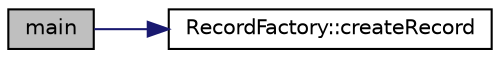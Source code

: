 digraph "main"
{
  edge [fontname="Helvetica",fontsize="10",labelfontname="Helvetica",labelfontsize="10"];
  node [fontname="Helvetica",fontsize="10",shape=record];
  rankdir="LR";
  Node1 [label="main",height=0.2,width=0.4,color="black", fillcolor="grey75", style="filled", fontcolor="black"];
  Node1 -> Node2 [color="midnightblue",fontsize="10",style="solid",fontname="Helvetica"];
  Node2 [label="RecordFactory::createRecord",height=0.2,width=0.4,color="black", fillcolor="white", style="filled",URL="$classRecordFactory.html#aae23aaf1304c7a04014b0de0c8cd6c8c"];
}

